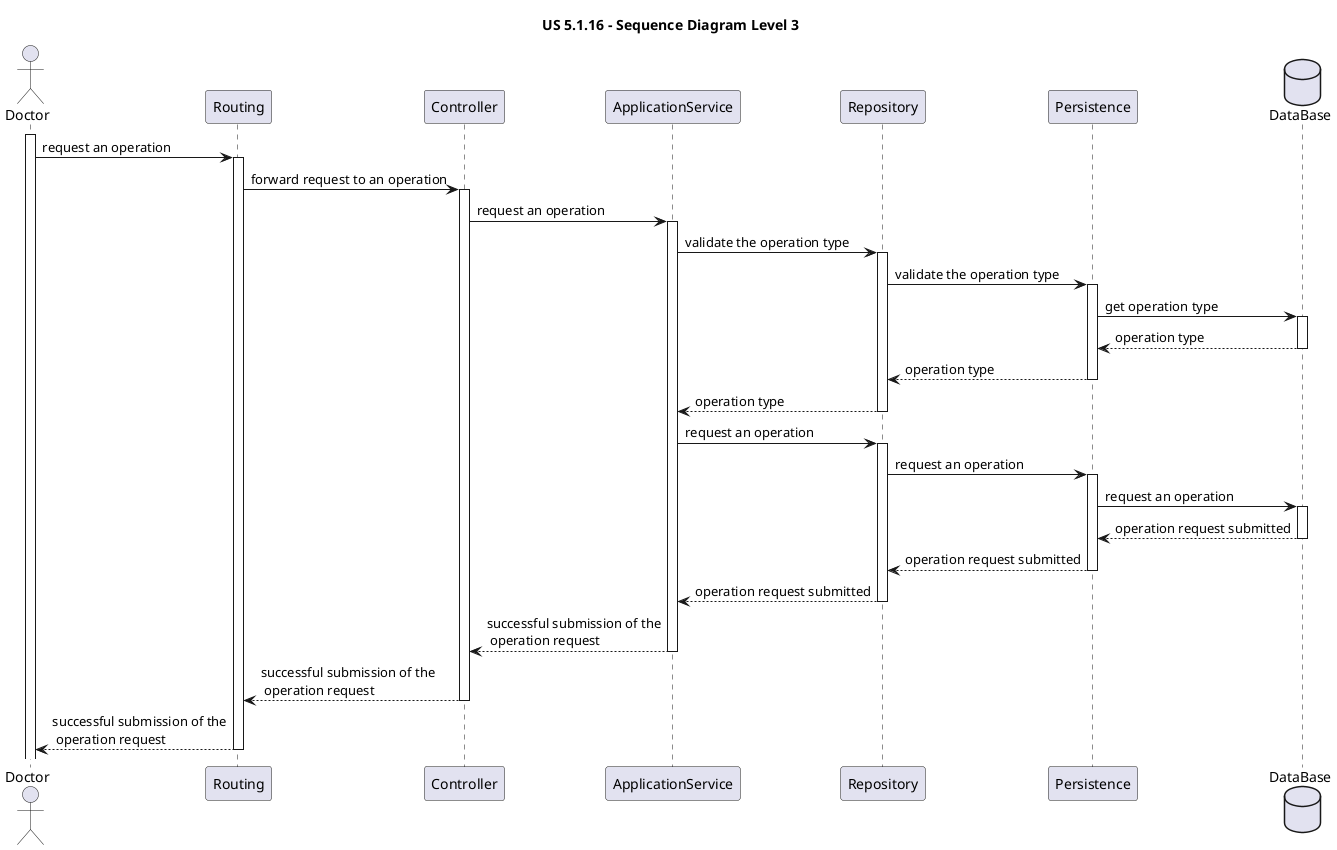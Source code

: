 ﻿@startuml
'https://plantuml.com/sequence-diagram

title US 5.1.16 - Sequence Diagram Level 3

actor Doctor
participant Routing
participant Controller
participant ApplicationService
participant Repository
participant Persistence
database DataBase

activate Doctor
Doctor -> Routing : request an operation
activate Routing

Routing -> Controller : forward request to an operation
activate Controller

Controller -> ApplicationService : request an operation
activate ApplicationService

ApplicationService -> Repository : validate the operation type
activate Repository

Repository -> Persistence:validate the operation type
activate Persistence

Persistence -> DataBase:get operation type
activate DataBase

DataBase -->Persistence:operation type
deactivate DataBase

Persistence --> Repository:operation type
deactivate Persistence

Repository --> ApplicationService:operation type
deactivate Repository

ApplicationService -> Repository : request an operation
activate Repository

Repository -> Persistence : request an operation
activate Persistence

Persistence -> DataBase : request an operation
activate DataBase

DataBase --> Persistence :operation request submitted
deactivate DataBase

Persistence --> Repository : operation request submitted
deactivate Persistence

Repository --> ApplicationService : operation request submitted
deactivate Repository

ApplicationService --> Controller : successful submission of the\n operation request
deactivate ApplicationService

Controller --> Routing : successful submission of the\n operation request
deactivate Controller

Routing --> Doctor : successful submission of the\n operation request
deactivate Routing
@enduml